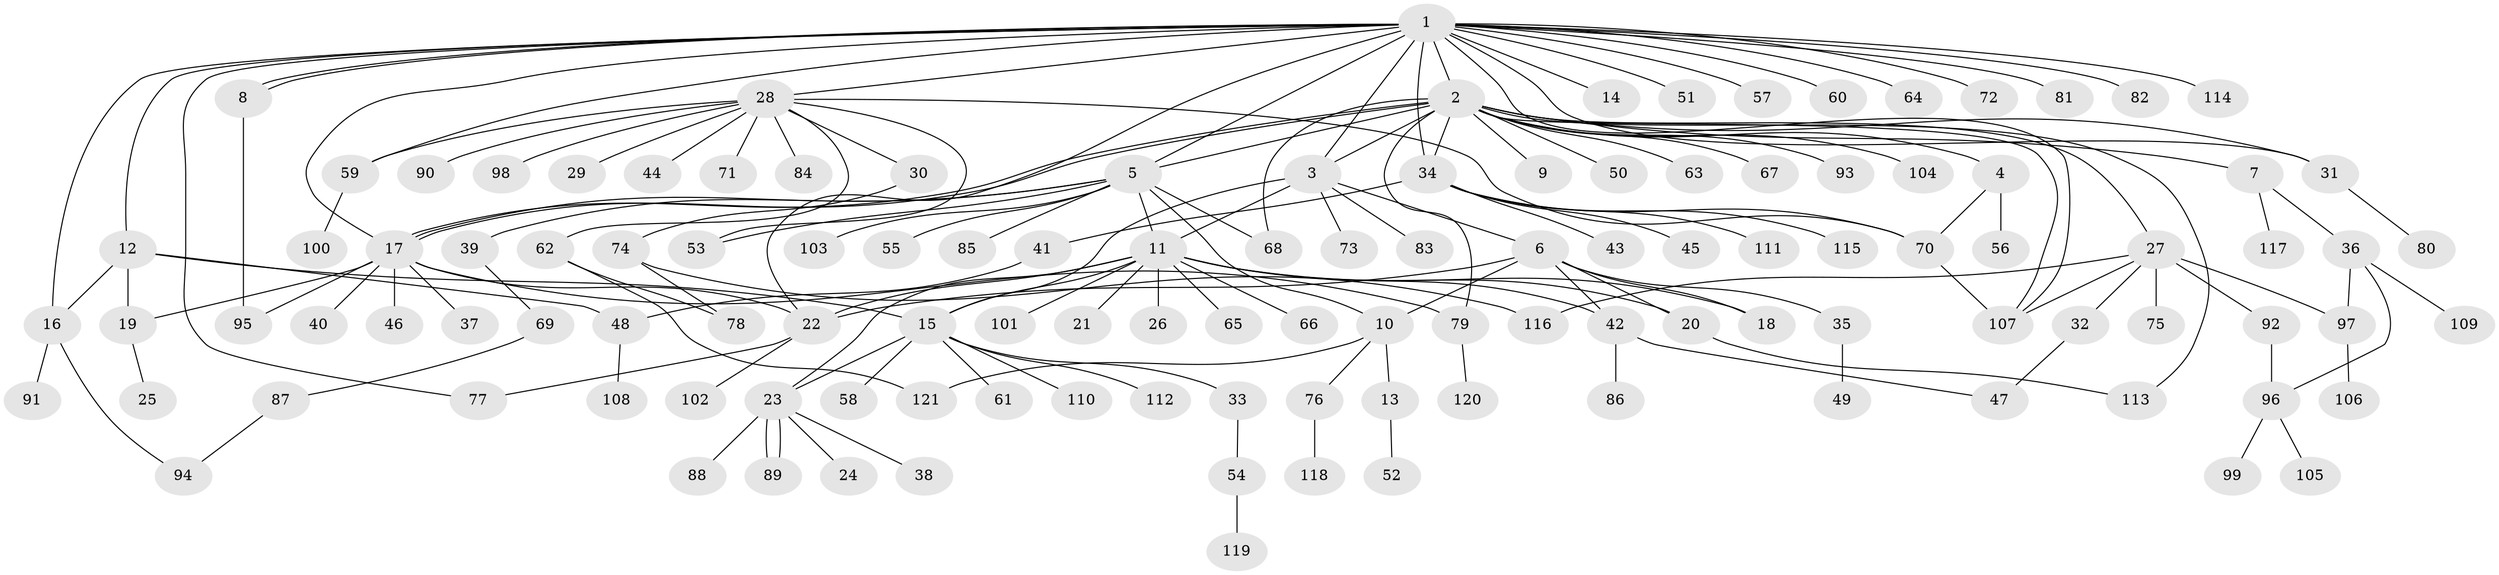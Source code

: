 // Generated by graph-tools (version 1.1) at 2025/35/03/09/25 02:35:25]
// undirected, 121 vertices, 162 edges
graph export_dot {
graph [start="1"]
  node [color=gray90,style=filled];
  1;
  2;
  3;
  4;
  5;
  6;
  7;
  8;
  9;
  10;
  11;
  12;
  13;
  14;
  15;
  16;
  17;
  18;
  19;
  20;
  21;
  22;
  23;
  24;
  25;
  26;
  27;
  28;
  29;
  30;
  31;
  32;
  33;
  34;
  35;
  36;
  37;
  38;
  39;
  40;
  41;
  42;
  43;
  44;
  45;
  46;
  47;
  48;
  49;
  50;
  51;
  52;
  53;
  54;
  55;
  56;
  57;
  58;
  59;
  60;
  61;
  62;
  63;
  64;
  65;
  66;
  67;
  68;
  69;
  70;
  71;
  72;
  73;
  74;
  75;
  76;
  77;
  78;
  79;
  80;
  81;
  82;
  83;
  84;
  85;
  86;
  87;
  88;
  89;
  90;
  91;
  92;
  93;
  94;
  95;
  96;
  97;
  98;
  99;
  100;
  101;
  102;
  103;
  104;
  105;
  106;
  107;
  108;
  109;
  110;
  111;
  112;
  113;
  114;
  115;
  116;
  117;
  118;
  119;
  120;
  121;
  1 -- 2;
  1 -- 3;
  1 -- 5;
  1 -- 8;
  1 -- 8;
  1 -- 12;
  1 -- 14;
  1 -- 16;
  1 -- 17;
  1 -- 22;
  1 -- 28;
  1 -- 31;
  1 -- 34;
  1 -- 51;
  1 -- 57;
  1 -- 59;
  1 -- 60;
  1 -- 64;
  1 -- 72;
  1 -- 77;
  1 -- 81;
  1 -- 82;
  1 -- 107;
  1 -- 114;
  2 -- 3;
  2 -- 4;
  2 -- 5;
  2 -- 7;
  2 -- 9;
  2 -- 17;
  2 -- 17;
  2 -- 27;
  2 -- 31;
  2 -- 34;
  2 -- 50;
  2 -- 63;
  2 -- 67;
  2 -- 68;
  2 -- 79;
  2 -- 93;
  2 -- 104;
  2 -- 107;
  2 -- 113;
  3 -- 6;
  3 -- 11;
  3 -- 15;
  3 -- 73;
  3 -- 83;
  4 -- 56;
  4 -- 70;
  5 -- 10;
  5 -- 11;
  5 -- 17;
  5 -- 39;
  5 -- 53;
  5 -- 55;
  5 -- 68;
  5 -- 85;
  5 -- 103;
  6 -- 10;
  6 -- 18;
  6 -- 20;
  6 -- 22;
  6 -- 35;
  6 -- 42;
  7 -- 36;
  7 -- 117;
  8 -- 95;
  10 -- 13;
  10 -- 76;
  10 -- 121;
  11 -- 15;
  11 -- 18;
  11 -- 20;
  11 -- 21;
  11 -- 22;
  11 -- 23;
  11 -- 26;
  11 -- 42;
  11 -- 65;
  11 -- 66;
  11 -- 101;
  12 -- 15;
  12 -- 16;
  12 -- 19;
  12 -- 48;
  13 -- 52;
  15 -- 23;
  15 -- 33;
  15 -- 58;
  15 -- 61;
  15 -- 110;
  15 -- 112;
  16 -- 91;
  16 -- 94;
  17 -- 19;
  17 -- 22;
  17 -- 37;
  17 -- 40;
  17 -- 46;
  17 -- 79;
  17 -- 95;
  19 -- 25;
  20 -- 113;
  22 -- 77;
  22 -- 102;
  23 -- 24;
  23 -- 38;
  23 -- 88;
  23 -- 89;
  23 -- 89;
  27 -- 32;
  27 -- 75;
  27 -- 92;
  27 -- 97;
  27 -- 107;
  27 -- 116;
  28 -- 29;
  28 -- 30;
  28 -- 44;
  28 -- 53;
  28 -- 59;
  28 -- 62;
  28 -- 70;
  28 -- 71;
  28 -- 84;
  28 -- 90;
  28 -- 98;
  30 -- 74;
  31 -- 80;
  32 -- 47;
  33 -- 54;
  34 -- 41;
  34 -- 43;
  34 -- 45;
  34 -- 70;
  34 -- 111;
  34 -- 115;
  35 -- 49;
  36 -- 96;
  36 -- 97;
  36 -- 109;
  39 -- 69;
  41 -- 48;
  42 -- 47;
  42 -- 86;
  48 -- 108;
  54 -- 119;
  59 -- 100;
  62 -- 78;
  62 -- 121;
  69 -- 87;
  70 -- 107;
  74 -- 78;
  74 -- 116;
  76 -- 118;
  79 -- 120;
  87 -- 94;
  92 -- 96;
  96 -- 99;
  96 -- 105;
  97 -- 106;
}
